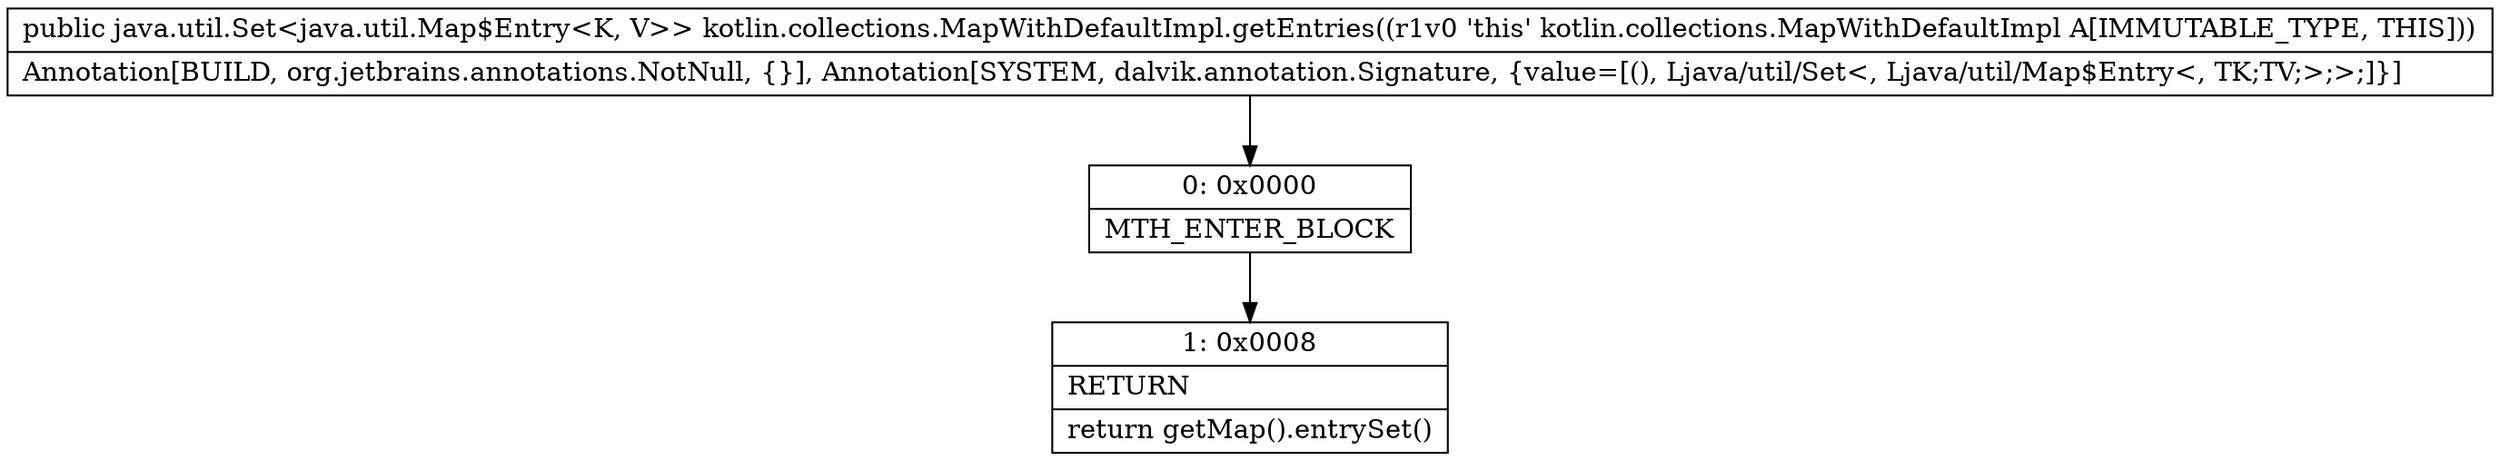 digraph "CFG forkotlin.collections.MapWithDefaultImpl.getEntries()Ljava\/util\/Set;" {
Node_0 [shape=record,label="{0\:\ 0x0000|MTH_ENTER_BLOCK\l}"];
Node_1 [shape=record,label="{1\:\ 0x0008|RETURN\l|return getMap().entrySet()\l}"];
MethodNode[shape=record,label="{public java.util.Set\<java.util.Map$Entry\<K, V\>\> kotlin.collections.MapWithDefaultImpl.getEntries((r1v0 'this' kotlin.collections.MapWithDefaultImpl A[IMMUTABLE_TYPE, THIS]))  | Annotation[BUILD, org.jetbrains.annotations.NotNull, \{\}], Annotation[SYSTEM, dalvik.annotation.Signature, \{value=[(), Ljava\/util\/Set\<, Ljava\/util\/Map$Entry\<, TK;TV;\>;\>;]\}]\l}"];
MethodNode -> Node_0;
Node_0 -> Node_1;
}

